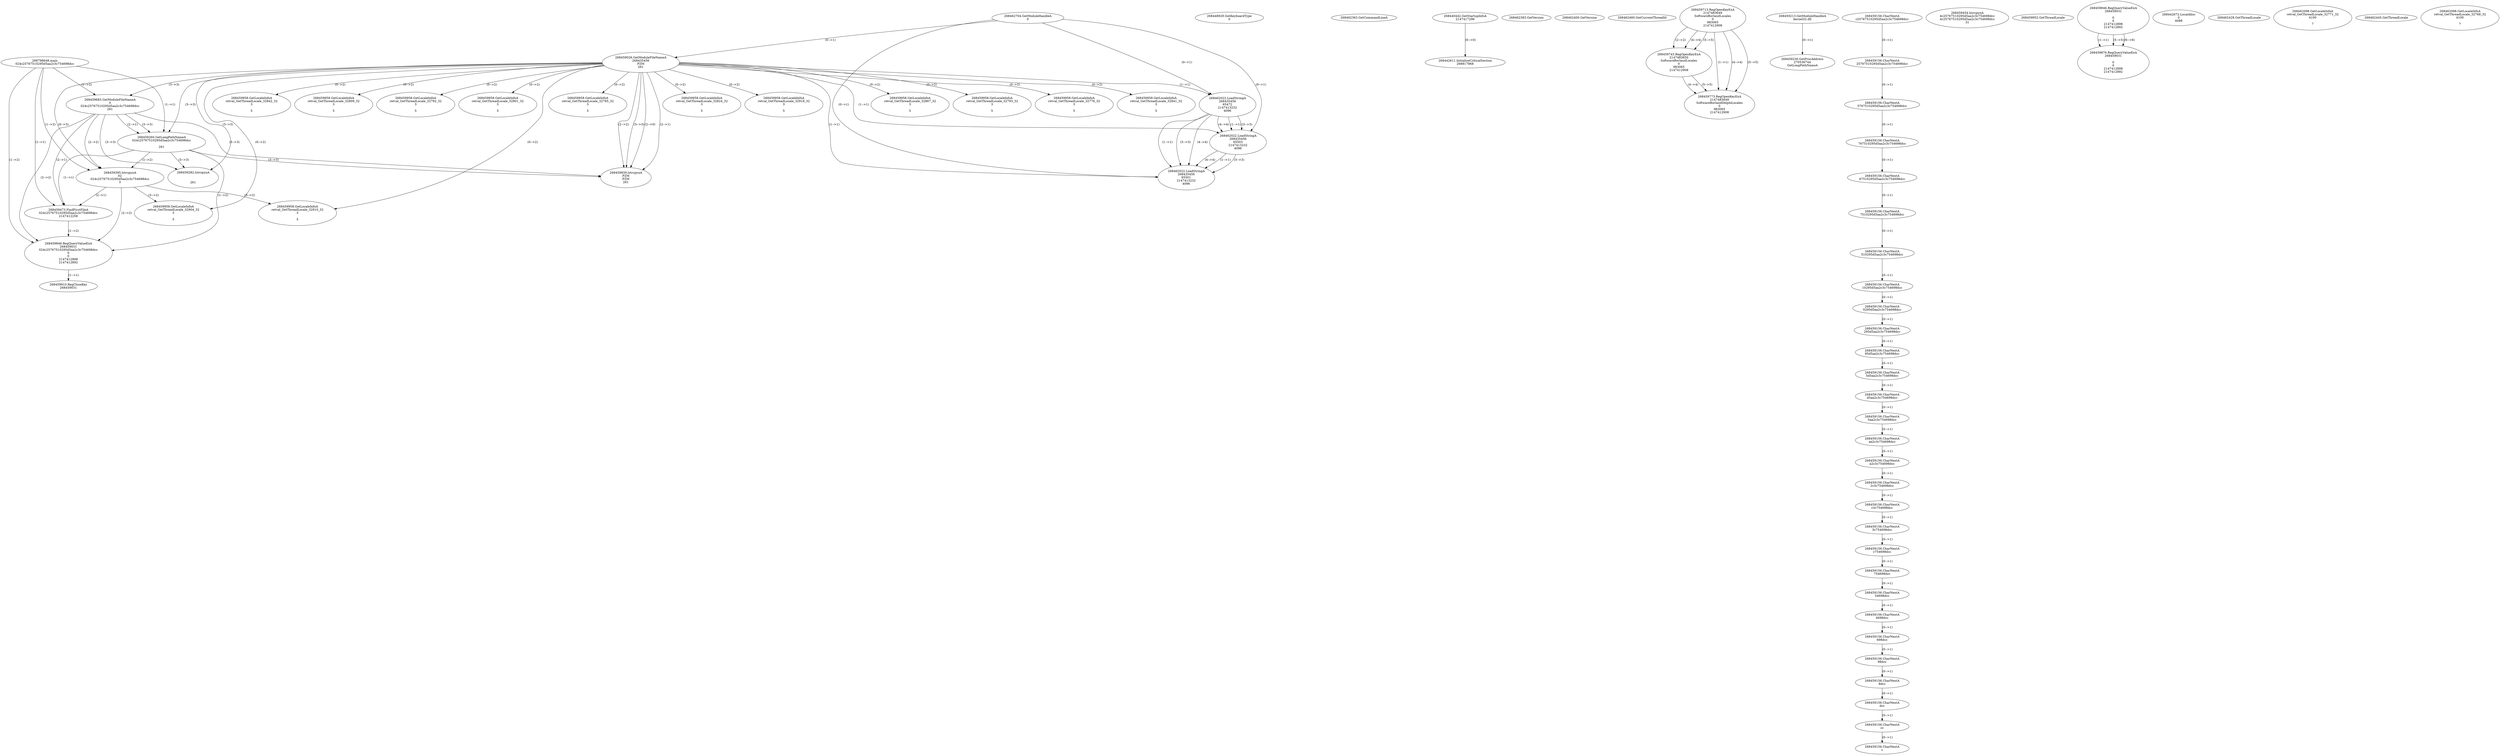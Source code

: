 // Global SCDG with merge call
digraph {
	0 [label="268798648.main
024c25767510295d5aa2c3c754698dcc"]
	1 [label="268462704.GetModuleHandleA
0"]
	2 [label="268448929.GetKeyboardType
0"]
	3 [label="268462363.GetCommandLineA
"]
	4 [label="268440442.GetStartupInfoA
2147417296"]
	5 [label="268462383.GetVersion
"]
	6 [label="268462400.GetVersion
"]
	7 [label="268462460.GetCurrentThreadId
"]
	8 [label="268459026.GetModuleFileNameA
268435456
PZM
261"]
	1 -> 8 [label="(0-->1)"]
	9 [label="268459683.GetModuleFileNameA
0
024c25767510295d5aa2c3c754698dcc
261"]
	0 -> 9 [label="(1-->2)"]
	8 -> 9 [label="(3-->3)"]
	10 [label="268459713.RegOpenKeyExA
2147483649
Software\Borland\Locales
0
983065
2147412908"]
	11 [label="268459743.RegOpenKeyExA
2147483650
Software\Borland\Locales
0
983065
2147412908"]
	10 -> 11 [label="(2-->2)"]
	10 -> 11 [label="(4-->4)"]
	10 -> 11 [label="(5-->5)"]
	12 [label="268459773.RegOpenKeyExA
2147483649
Software\Borland\Delphi\Locales
0
983065
2147412908"]
	10 -> 12 [label="(1-->1)"]
	10 -> 12 [label="(4-->4)"]
	11 -> 12 [label="(4-->4)"]
	10 -> 12 [label="(5-->5)"]
	11 -> 12 [label="(5-->5)"]
	13 [label="268459213.GetModuleHandleA
kernel32.dll"]
	14 [label="268459230.GetProcAddress
270536744
GetLongPathNameA"]
	13 -> 14 [label="(0-->1)"]
	15 [label="268459260.GetLongPathNameA
024c25767510295d5aa2c3c754698dcc

261"]
	0 -> 15 [label="(1-->1)"]
	9 -> 15 [label="(2-->1)"]
	8 -> 15 [label="(3-->3)"]
	9 -> 15 [label="(3-->3)"]
	16 [label="268459395.lstrcpynA
02
024c25767510295d5aa2c3c754698dcc
3"]
	0 -> 16 [label="(1-->2)"]
	9 -> 16 [label="(2-->2)"]
	15 -> 16 [label="(1-->2)"]
	8 -> 16 [label="(0-->3)"]
	17 [label="268459156.CharNextA
c25767510295d5aa2c3c754698dcc"]
	18 [label="268459156.CharNextA
25767510295d5aa2c3c754698dcc"]
	17 -> 18 [label="(0-->1)"]
	19 [label="268459156.CharNextA
5767510295d5aa2c3c754698dcc"]
	18 -> 19 [label="(0-->1)"]
	20 [label="268459156.CharNextA
767510295d5aa2c3c754698dcc"]
	19 -> 20 [label="(0-->1)"]
	21 [label="268459156.CharNextA
67510295d5aa2c3c754698dcc"]
	20 -> 21 [label="(0-->1)"]
	22 [label="268459156.CharNextA
7510295d5aa2c3c754698dcc"]
	21 -> 22 [label="(0-->1)"]
	23 [label="268459156.CharNextA
510295d5aa2c3c754698dcc"]
	22 -> 23 [label="(0-->1)"]
	24 [label="268459156.CharNextA
10295d5aa2c3c754698dcc"]
	23 -> 24 [label="(0-->1)"]
	25 [label="268459156.CharNextA
0295d5aa2c3c754698dcc"]
	24 -> 25 [label="(0-->1)"]
	26 [label="268459156.CharNextA
295d5aa2c3c754698dcc"]
	25 -> 26 [label="(0-->1)"]
	27 [label="268459156.CharNextA
95d5aa2c3c754698dcc"]
	26 -> 27 [label="(0-->1)"]
	28 [label="268459156.CharNextA
5d5aa2c3c754698dcc"]
	27 -> 28 [label="(0-->1)"]
	29 [label="268459156.CharNextA
d5aa2c3c754698dcc"]
	28 -> 29 [label="(0-->1)"]
	30 [label="268459156.CharNextA
5aa2c3c754698dcc"]
	29 -> 30 [label="(0-->1)"]
	31 [label="268459156.CharNextA
aa2c3c754698dcc"]
	30 -> 31 [label="(0-->1)"]
	32 [label="268459156.CharNextA
a2c3c754698dcc"]
	31 -> 32 [label="(0-->1)"]
	33 [label="268459156.CharNextA
2c3c754698dcc"]
	32 -> 33 [label="(0-->1)"]
	34 [label="268459156.CharNextA
c3c754698dcc"]
	33 -> 34 [label="(0-->1)"]
	35 [label="268459156.CharNextA
3c754698dcc"]
	34 -> 35 [label="(0-->1)"]
	36 [label="268459156.CharNextA
c754698dcc"]
	35 -> 36 [label="(0-->1)"]
	37 [label="268459156.CharNextA
754698dcc"]
	36 -> 37 [label="(0-->1)"]
	38 [label="268459156.CharNextA
54698dcc"]
	37 -> 38 [label="(0-->1)"]
	39 [label="268459156.CharNextA
4698dcc"]
	38 -> 39 [label="(0-->1)"]
	40 [label="268459156.CharNextA
698dcc"]
	39 -> 40 [label="(0-->1)"]
	41 [label="268459156.CharNextA
98dcc"]
	40 -> 41 [label="(0-->1)"]
	42 [label="268459156.CharNextA
8dcc"]
	41 -> 42 [label="(0-->1)"]
	43 [label="268459156.CharNextA
dcc"]
	42 -> 43 [label="(0-->1)"]
	44 [label="268459156.CharNextA
cc"]
	43 -> 44 [label="(0-->1)"]
	45 [label="268459156.CharNextA
c"]
	44 -> 45 [label="(0-->1)"]
	46 [label="268459454.lstrcpynA
4c25767510295d5aa2c3c754698dcc
4c25767510295d5aa2c3c754698dcc
31"]
	47 [label="268459473.FindFirstFileA
024c25767510295d5aa2c3c754698dcc
2147412258"]
	0 -> 47 [label="(1-->1)"]
	9 -> 47 [label="(2-->1)"]
	15 -> 47 [label="(1-->1)"]
	16 -> 47 [label="(2-->1)"]
	48 [label="268459846.RegQueryValueExA
268459031
024c25767510295d5aa2c3c754698dcc
0
0
2147412898
2147412892"]
	0 -> 48 [label="(1-->2)"]
	9 -> 48 [label="(2-->2)"]
	15 -> 48 [label="(1-->2)"]
	16 -> 48 [label="(2-->2)"]
	47 -> 48 [label="(1-->2)"]
	49 [label="268459910.RegCloseKey
268459031"]
	48 -> 49 [label="(1-->1)"]
	50 [label="268459939.lstrcpynA
PZM
PZM
261"]
	8 -> 50 [label="(2-->1)"]
	8 -> 50 [label="(2-->2)"]
	8 -> 50 [label="(3-->3)"]
	9 -> 50 [label="(3-->3)"]
	15 -> 50 [label="(3-->3)"]
	8 -> 50 [label="(2-->0)"]
	51 [label="268459952.GetThreadLocale
"]
	52 [label="268459958.GetLocaleInfoA
retval_GetThreadLocale_32904_32
3

5"]
	8 -> 52 [label="(0-->2)"]
	16 -> 52 [label="(3-->2)"]
	53 [label="268462022.LoadStringA
268435456
65472
2147413232
4096"]
	1 -> 53 [label="(0-->1)"]
	8 -> 53 [label="(1-->1)"]
	54 [label="268459282.lstrcpynA


261"]
	8 -> 54 [label="(3-->3)"]
	9 -> 54 [label="(3-->3)"]
	15 -> 54 [label="(3-->3)"]
	55 [label="268459846.RegQueryValueExA
268459031

0
0
2147412898
2147412892"]
	56 [label="268459876.RegQueryValueExA
268459031

0
0
2147412898
2147412892"]
	55 -> 56 [label="(1-->1)"]
	55 -> 56 [label="(5-->5)"]
	55 -> 56 [label="(6-->6)"]
	57 [label="268459958.GetLocaleInfoA
retval_GetThreadLocale_32824_32
3

5"]
	8 -> 57 [label="(0-->2)"]
	58 [label="268462022.LoadStringA
268435456
65503
2147413232
4096"]
	1 -> 58 [label="(0-->1)"]
	8 -> 58 [label="(1-->1)"]
	53 -> 58 [label="(1-->1)"]
	53 -> 58 [label="(3-->3)"]
	53 -> 58 [label="(4-->4)"]
	59 [label="268442611.InitializeCriticalSection
268817868"]
	4 -> 59 [label="(0-->0)"]
	60 [label="268442672.LocalAlloc
0
4088"]
	61 [label="268462428.GetThreadLocale
"]
	62 [label="268462098.GetLocaleInfoA
retval_GetThreadLocale_32771_32
4100

7"]
	63 [label="268459958.GetLocaleInfoA
retval_GetThreadLocale_32918_32
3

5"]
	8 -> 63 [label="(0-->2)"]
	64 [label="268462445.GetThreadLocale
"]
	65 [label="268462098.GetLocaleInfoA
retval_GetThreadLocale_32768_32
4100

7"]
	66 [label="268459958.GetLocaleInfoA
retval_GetThreadLocale_32867_32
3

5"]
	8 -> 66 [label="(0-->2)"]
	67 [label="268459958.GetLocaleInfoA
retval_GetThreadLocale_32793_32
3

5"]
	8 -> 67 [label="(0-->2)"]
	68 [label="268459958.GetLocaleInfoA
retval_GetThreadLocale_32776_32
3

5"]
	8 -> 68 [label="(0-->2)"]
	69 [label="268462022.LoadStringA
268435456
65501
2147413232
4096"]
	1 -> 69 [label="(0-->1)"]
	8 -> 69 [label="(1-->1)"]
	53 -> 69 [label="(1-->1)"]
	58 -> 69 [label="(1-->1)"]
	53 -> 69 [label="(3-->3)"]
	58 -> 69 [label="(3-->3)"]
	53 -> 69 [label="(4-->4)"]
	58 -> 69 [label="(4-->4)"]
	70 [label="268459958.GetLocaleInfoA
retval_GetThreadLocale_32841_32
3

5"]
	8 -> 70 [label="(0-->2)"]
	71 [label="268459958.GetLocaleInfoA
retval_GetThreadLocale_32842_32
3

5"]
	8 -> 71 [label="(0-->2)"]
	72 [label="268459958.GetLocaleInfoA
retval_GetThreadLocale_32809_32
3

5"]
	8 -> 72 [label="(0-->2)"]
	73 [label="268459958.GetLocaleInfoA
retval_GetThreadLocale_32792_32
3

5"]
	8 -> 73 [label="(0-->2)"]
	74 [label="268459958.GetLocaleInfoA
retval_GetThreadLocale_32910_32
3

5"]
	8 -> 74 [label="(0-->2)"]
	16 -> 74 [label="(3-->2)"]
	75 [label="268459958.GetLocaleInfoA
retval_GetThreadLocale_32801_32
3

5"]
	8 -> 75 [label="(0-->2)"]
	76 [label="268459958.GetLocaleInfoA
retval_GetThreadLocale_32785_32
3

5"]
	8 -> 76 [label="(0-->2)"]
}
